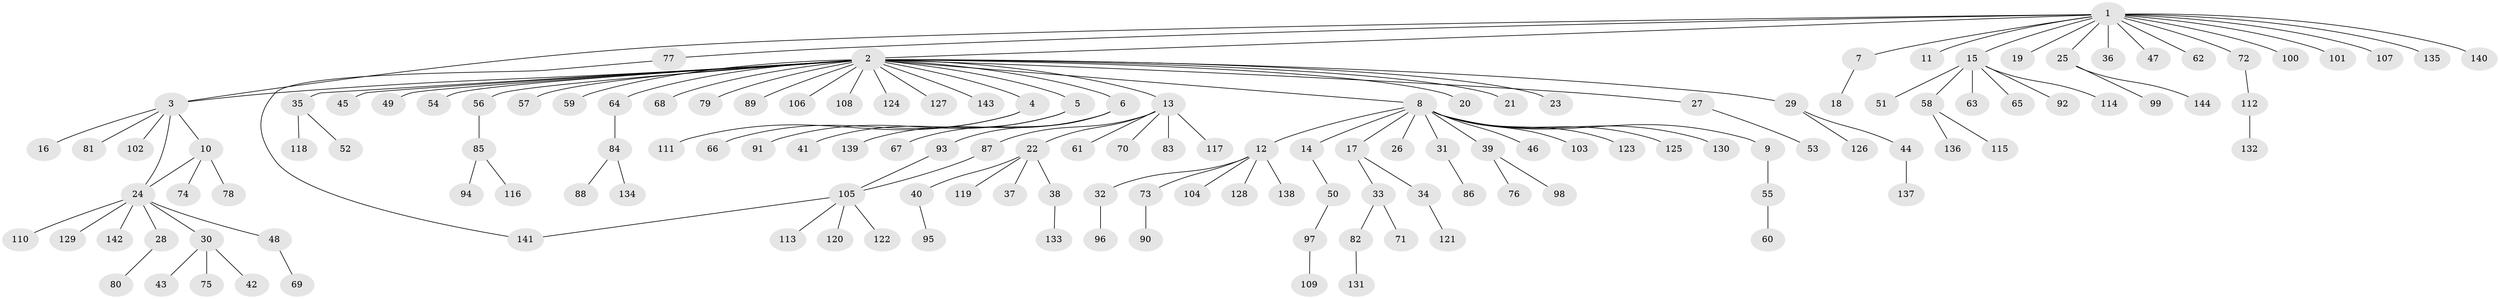 // Generated by graph-tools (version 1.1) at 2025/35/03/09/25 02:35:40]
// undirected, 144 vertices, 147 edges
graph export_dot {
graph [start="1"]
  node [color=gray90,style=filled];
  1;
  2;
  3;
  4;
  5;
  6;
  7;
  8;
  9;
  10;
  11;
  12;
  13;
  14;
  15;
  16;
  17;
  18;
  19;
  20;
  21;
  22;
  23;
  24;
  25;
  26;
  27;
  28;
  29;
  30;
  31;
  32;
  33;
  34;
  35;
  36;
  37;
  38;
  39;
  40;
  41;
  42;
  43;
  44;
  45;
  46;
  47;
  48;
  49;
  50;
  51;
  52;
  53;
  54;
  55;
  56;
  57;
  58;
  59;
  60;
  61;
  62;
  63;
  64;
  65;
  66;
  67;
  68;
  69;
  70;
  71;
  72;
  73;
  74;
  75;
  76;
  77;
  78;
  79;
  80;
  81;
  82;
  83;
  84;
  85;
  86;
  87;
  88;
  89;
  90;
  91;
  92;
  93;
  94;
  95;
  96;
  97;
  98;
  99;
  100;
  101;
  102;
  103;
  104;
  105;
  106;
  107;
  108;
  109;
  110;
  111;
  112;
  113;
  114;
  115;
  116;
  117;
  118;
  119;
  120;
  121;
  122;
  123;
  124;
  125;
  126;
  127;
  128;
  129;
  130;
  131;
  132;
  133;
  134;
  135;
  136;
  137;
  138;
  139;
  140;
  141;
  142;
  143;
  144;
  1 -- 2;
  1 -- 3;
  1 -- 7;
  1 -- 11;
  1 -- 15;
  1 -- 19;
  1 -- 25;
  1 -- 36;
  1 -- 47;
  1 -- 62;
  1 -- 72;
  1 -- 77;
  1 -- 100;
  1 -- 101;
  1 -- 107;
  1 -- 135;
  1 -- 140;
  2 -- 3;
  2 -- 4;
  2 -- 5;
  2 -- 6;
  2 -- 8;
  2 -- 13;
  2 -- 20;
  2 -- 21;
  2 -- 23;
  2 -- 27;
  2 -- 29;
  2 -- 35;
  2 -- 45;
  2 -- 49;
  2 -- 54;
  2 -- 56;
  2 -- 57;
  2 -- 59;
  2 -- 64;
  2 -- 68;
  2 -- 79;
  2 -- 89;
  2 -- 106;
  2 -- 108;
  2 -- 124;
  2 -- 127;
  2 -- 143;
  3 -- 10;
  3 -- 16;
  3 -- 24;
  3 -- 81;
  3 -- 102;
  4 -- 66;
  4 -- 111;
  5 -- 41;
  5 -- 91;
  6 -- 67;
  6 -- 93;
  6 -- 139;
  7 -- 18;
  8 -- 9;
  8 -- 12;
  8 -- 14;
  8 -- 17;
  8 -- 26;
  8 -- 31;
  8 -- 39;
  8 -- 46;
  8 -- 103;
  8 -- 123;
  8 -- 125;
  8 -- 130;
  9 -- 55;
  10 -- 24;
  10 -- 74;
  10 -- 78;
  12 -- 32;
  12 -- 73;
  12 -- 104;
  12 -- 128;
  12 -- 138;
  13 -- 22;
  13 -- 61;
  13 -- 70;
  13 -- 83;
  13 -- 87;
  13 -- 117;
  14 -- 50;
  15 -- 51;
  15 -- 58;
  15 -- 63;
  15 -- 65;
  15 -- 92;
  15 -- 114;
  17 -- 33;
  17 -- 34;
  22 -- 37;
  22 -- 38;
  22 -- 40;
  22 -- 119;
  24 -- 28;
  24 -- 30;
  24 -- 48;
  24 -- 110;
  24 -- 129;
  24 -- 142;
  25 -- 99;
  25 -- 144;
  27 -- 53;
  28 -- 80;
  29 -- 44;
  29 -- 126;
  30 -- 42;
  30 -- 43;
  30 -- 75;
  31 -- 86;
  32 -- 96;
  33 -- 71;
  33 -- 82;
  34 -- 121;
  35 -- 52;
  35 -- 118;
  38 -- 133;
  39 -- 76;
  39 -- 98;
  40 -- 95;
  44 -- 137;
  48 -- 69;
  50 -- 97;
  55 -- 60;
  56 -- 85;
  58 -- 115;
  58 -- 136;
  64 -- 84;
  72 -- 112;
  73 -- 90;
  77 -- 141;
  82 -- 131;
  84 -- 88;
  84 -- 134;
  85 -- 94;
  85 -- 116;
  87 -- 105;
  93 -- 105;
  97 -- 109;
  105 -- 113;
  105 -- 120;
  105 -- 122;
  105 -- 141;
  112 -- 132;
}
